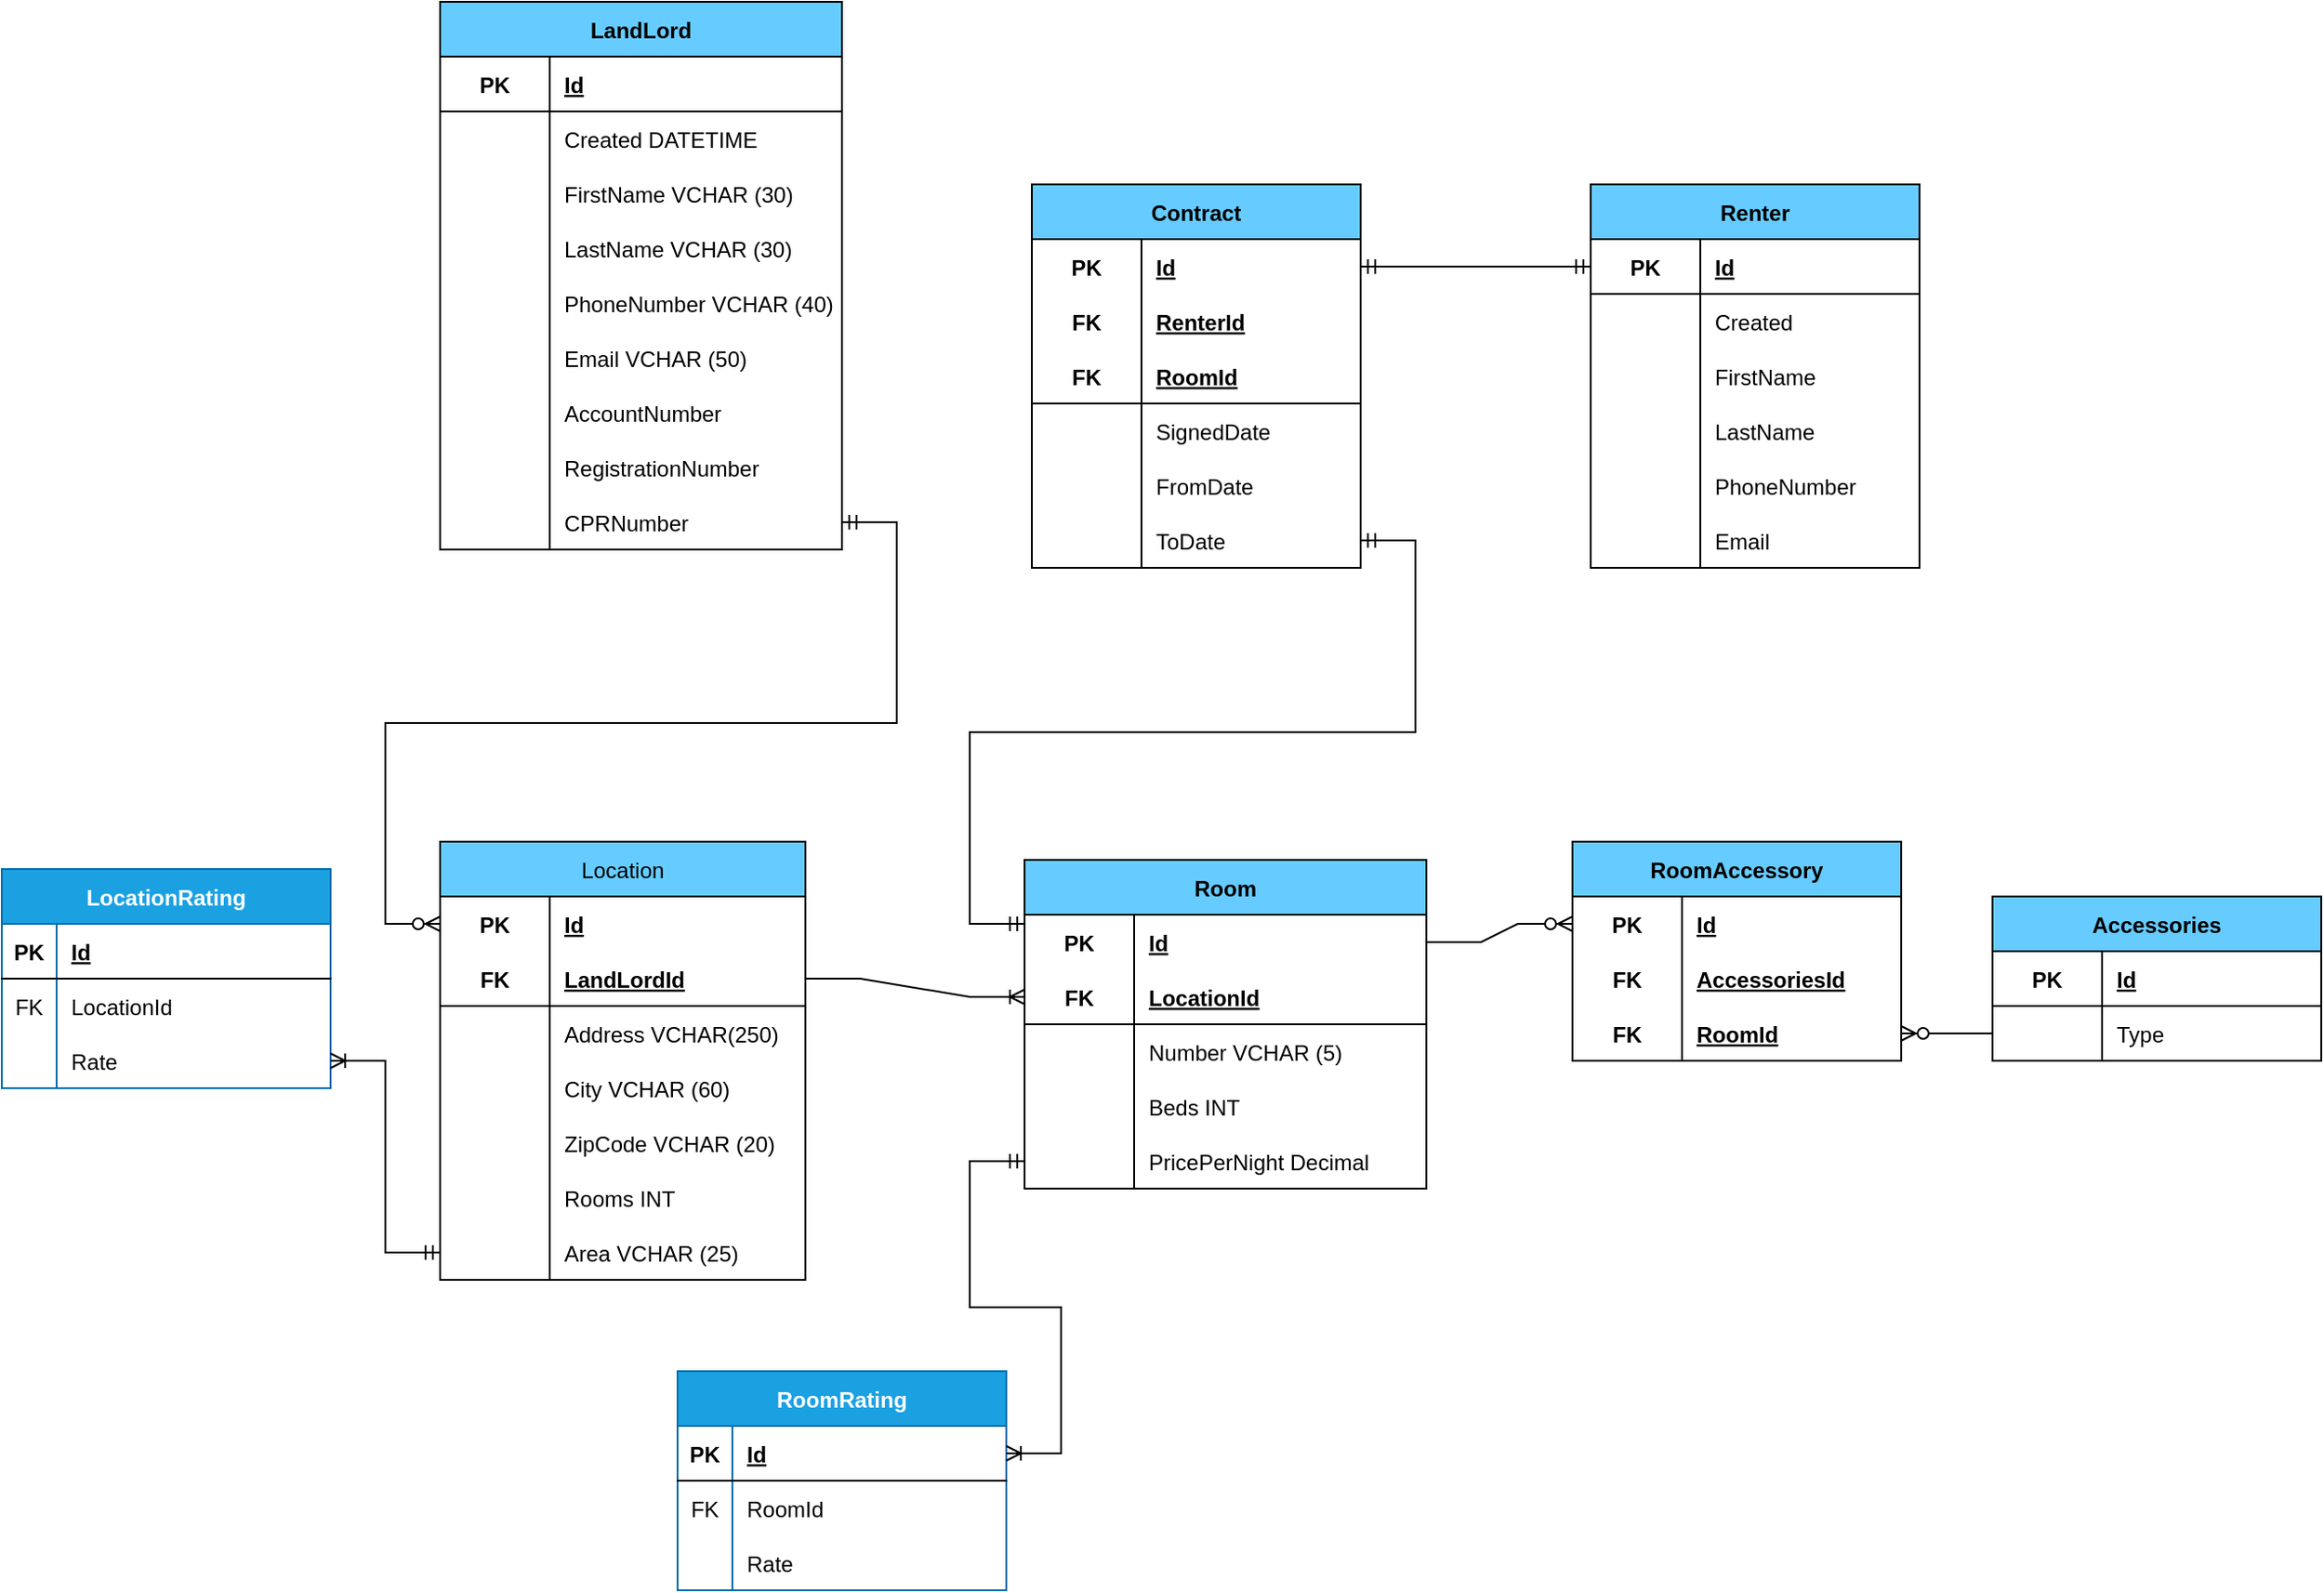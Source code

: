 <mxfile version="20.7.4" type="device"><diagram id="lBpYSMjjrXFkxM5vKhmf" name="Side-1"><mxGraphModel dx="2245" dy="1997" grid="1" gridSize="10" guides="1" tooltips="1" connect="1" arrows="1" fold="1" page="1" pageScale="1" pageWidth="827" pageHeight="1169" math="0" shadow="0"><root><mxCell id="0"/><mxCell id="1" parent="0"/><mxCell id="ksn-49GYLSyjWME_fPJd-8" value="Contract" style="shape=table;startSize=30;container=1;collapsible=1;childLayout=tableLayout;fixedRows=1;rowLines=0;fontStyle=1;align=center;resizeLast=1;fillStyle=auto;fillColor=#66CCFF;" parent="1" vertex="1"><mxGeometry x="324" y="-520" width="180" height="210" as="geometry"/></mxCell><mxCell id="ksn-49GYLSyjWME_fPJd-9" value="" style="shape=tableRow;horizontal=0;startSize=0;swimlaneHead=0;swimlaneBody=0;fillColor=none;collapsible=0;dropTarget=0;points=[[0,0.5],[1,0.5]];portConstraint=eastwest;top=0;left=0;right=0;bottom=0;fillStyle=auto;" parent="ksn-49GYLSyjWME_fPJd-8" vertex="1"><mxGeometry y="30" width="180" height="30" as="geometry"/></mxCell><mxCell id="ksn-49GYLSyjWME_fPJd-10" value="PK" style="shape=partialRectangle;connectable=0;fillColor=none;top=0;left=0;bottom=0;right=0;fontStyle=1;overflow=hidden;fillStyle=auto;" parent="ksn-49GYLSyjWME_fPJd-9" vertex="1"><mxGeometry width="60" height="30" as="geometry"><mxRectangle width="60" height="30" as="alternateBounds"/></mxGeometry></mxCell><mxCell id="ksn-49GYLSyjWME_fPJd-11" value="Id" style="shape=partialRectangle;connectable=0;fillColor=none;top=0;left=0;bottom=0;right=0;align=left;spacingLeft=6;fontStyle=5;overflow=hidden;fillStyle=auto;" parent="ksn-49GYLSyjWME_fPJd-9" vertex="1"><mxGeometry x="60" width="120" height="30" as="geometry"><mxRectangle width="120" height="30" as="alternateBounds"/></mxGeometry></mxCell><mxCell id="ksn-49GYLSyjWME_fPJd-34" style="shape=tableRow;horizontal=0;startSize=0;swimlaneHead=0;swimlaneBody=0;fillColor=none;collapsible=0;dropTarget=0;points=[[0,0.5],[1,0.5]];portConstraint=eastwest;top=0;left=0;right=0;bottom=0;fillStyle=auto;" parent="ksn-49GYLSyjWME_fPJd-8" vertex="1"><mxGeometry y="60" width="180" height="30" as="geometry"/></mxCell><mxCell id="ksn-49GYLSyjWME_fPJd-35" value="FK" style="shape=partialRectangle;connectable=0;fillColor=none;top=0;left=0;bottom=0;right=0;fontStyle=1;overflow=hidden;fillStyle=auto;" parent="ksn-49GYLSyjWME_fPJd-34" vertex="1"><mxGeometry width="60" height="30" as="geometry"><mxRectangle width="60" height="30" as="alternateBounds"/></mxGeometry></mxCell><mxCell id="ksn-49GYLSyjWME_fPJd-36" value="RenterId" style="shape=partialRectangle;connectable=0;fillColor=none;top=0;left=0;bottom=0;right=0;align=left;spacingLeft=6;fontStyle=5;overflow=hidden;fillStyle=auto;" parent="ksn-49GYLSyjWME_fPJd-34" vertex="1"><mxGeometry x="60" width="120" height="30" as="geometry"><mxRectangle width="120" height="30" as="alternateBounds"/></mxGeometry></mxCell><mxCell id="ksn-49GYLSyjWME_fPJd-108" style="shape=tableRow;horizontal=0;startSize=0;swimlaneHead=0;swimlaneBody=0;fillColor=none;collapsible=0;dropTarget=0;points=[[0,0.5],[1,0.5]];portConstraint=eastwest;top=0;left=0;right=0;bottom=0;fillStyle=auto;" parent="ksn-49GYLSyjWME_fPJd-8" vertex="1"><mxGeometry y="90" width="180" height="30" as="geometry"/></mxCell><mxCell id="ksn-49GYLSyjWME_fPJd-109" value="FK" style="shape=partialRectangle;connectable=0;fillColor=none;top=0;left=0;bottom=1;right=0;fontStyle=1;overflow=hidden;fillStyle=auto;" parent="ksn-49GYLSyjWME_fPJd-108" vertex="1"><mxGeometry width="60" height="30" as="geometry"><mxRectangle width="60" height="30" as="alternateBounds"/></mxGeometry></mxCell><mxCell id="ksn-49GYLSyjWME_fPJd-110" value="RoomId" style="shape=partialRectangle;connectable=0;fillColor=none;top=0;left=0;bottom=1;right=0;align=left;spacingLeft=6;fontStyle=5;overflow=hidden;fillStyle=auto;" parent="ksn-49GYLSyjWME_fPJd-108" vertex="1"><mxGeometry x="60" width="120" height="30" as="geometry"><mxRectangle width="120" height="30" as="alternateBounds"/></mxGeometry></mxCell><mxCell id="ksn-49GYLSyjWME_fPJd-15" value="" style="shape=tableRow;horizontal=0;startSize=0;swimlaneHead=0;swimlaneBody=0;fillColor=none;collapsible=0;dropTarget=0;points=[[0,0.5],[1,0.5]];portConstraint=eastwest;top=0;left=0;right=0;bottom=0;fillStyle=auto;" parent="ksn-49GYLSyjWME_fPJd-8" vertex="1"><mxGeometry y="120" width="180" height="30" as="geometry"/></mxCell><mxCell id="ksn-49GYLSyjWME_fPJd-16" value="" style="shape=partialRectangle;connectable=0;fillColor=none;top=0;left=0;bottom=0;right=0;editable=1;overflow=hidden;fillStyle=auto;" parent="ksn-49GYLSyjWME_fPJd-15" vertex="1"><mxGeometry width="60" height="30" as="geometry"><mxRectangle width="60" height="30" as="alternateBounds"/></mxGeometry></mxCell><mxCell id="ksn-49GYLSyjWME_fPJd-17" value="SignedDate" style="shape=partialRectangle;connectable=0;fillColor=none;top=0;left=0;bottom=0;right=0;align=left;spacingLeft=6;overflow=hidden;fillStyle=auto;" parent="ksn-49GYLSyjWME_fPJd-15" vertex="1"><mxGeometry x="60" width="120" height="30" as="geometry"><mxRectangle width="120" height="30" as="alternateBounds"/></mxGeometry></mxCell><mxCell id="ksn-49GYLSyjWME_fPJd-37" style="shape=tableRow;horizontal=0;startSize=0;swimlaneHead=0;swimlaneBody=0;fillColor=none;collapsible=0;dropTarget=0;points=[[0,0.5],[1,0.5]];portConstraint=eastwest;top=0;left=0;right=0;bottom=0;fillStyle=auto;" parent="ksn-49GYLSyjWME_fPJd-8" vertex="1"><mxGeometry y="150" width="180" height="30" as="geometry"/></mxCell><mxCell id="ksn-49GYLSyjWME_fPJd-38" style="shape=partialRectangle;connectable=0;fillColor=none;top=0;left=0;bottom=0;right=0;editable=1;overflow=hidden;fillStyle=auto;" parent="ksn-49GYLSyjWME_fPJd-37" vertex="1"><mxGeometry width="60" height="30" as="geometry"><mxRectangle width="60" height="30" as="alternateBounds"/></mxGeometry></mxCell><mxCell id="ksn-49GYLSyjWME_fPJd-39" value="FromDate" style="shape=partialRectangle;connectable=0;fillColor=none;top=0;left=0;bottom=0;right=0;align=left;spacingLeft=6;overflow=hidden;fillStyle=auto;" parent="ksn-49GYLSyjWME_fPJd-37" vertex="1"><mxGeometry x="60" width="120" height="30" as="geometry"><mxRectangle width="120" height="30" as="alternateBounds"/></mxGeometry></mxCell><mxCell id="ksn-49GYLSyjWME_fPJd-18" value="" style="shape=tableRow;horizontal=0;startSize=0;swimlaneHead=0;swimlaneBody=0;fillColor=none;collapsible=0;dropTarget=0;points=[[0,0.5],[1,0.5]];portConstraint=eastwest;top=0;left=0;right=0;bottom=0;fillStyle=auto;" parent="ksn-49GYLSyjWME_fPJd-8" vertex="1"><mxGeometry y="180" width="180" height="30" as="geometry"/></mxCell><mxCell id="ksn-49GYLSyjWME_fPJd-19" value="" style="shape=partialRectangle;connectable=0;fillColor=none;top=0;left=0;bottom=0;right=0;editable=1;overflow=hidden;fillStyle=auto;" parent="ksn-49GYLSyjWME_fPJd-18" vertex="1"><mxGeometry width="60" height="30" as="geometry"><mxRectangle width="60" height="30" as="alternateBounds"/></mxGeometry></mxCell><mxCell id="ksn-49GYLSyjWME_fPJd-20" value="ToDate" style="shape=partialRectangle;connectable=0;fillColor=none;top=0;left=0;bottom=0;right=0;align=left;spacingLeft=6;overflow=hidden;fillStyle=auto;" parent="ksn-49GYLSyjWME_fPJd-18" vertex="1"><mxGeometry x="60" width="120" height="30" as="geometry"><mxRectangle width="120" height="30" as="alternateBounds"/></mxGeometry></mxCell><mxCell id="ksn-49GYLSyjWME_fPJd-40" value="RoomAccessory" style="shape=table;startSize=30;container=1;collapsible=1;childLayout=tableLayout;fixedRows=1;rowLines=0;fontStyle=1;align=center;resizeLast=1;fillStyle=auto;fillColor=#66CCFF;" parent="1" vertex="1"><mxGeometry x="620" y="-160" width="180" height="120" as="geometry"/></mxCell><mxCell id="ksn-49GYLSyjWME_fPJd-41" value="" style="shape=tableRow;horizontal=0;startSize=0;swimlaneHead=0;swimlaneBody=0;fillColor=none;collapsible=0;dropTarget=0;points=[[0,0.5],[1,0.5]];portConstraint=eastwest;top=0;left=0;right=0;bottom=0;fillStyle=auto;" parent="ksn-49GYLSyjWME_fPJd-40" vertex="1"><mxGeometry y="30" width="180" height="30" as="geometry"/></mxCell><mxCell id="ksn-49GYLSyjWME_fPJd-42" value="PK" style="shape=partialRectangle;connectable=0;fillColor=none;top=0;left=0;bottom=0;right=0;fontStyle=1;overflow=hidden;fillStyle=auto;" parent="ksn-49GYLSyjWME_fPJd-41" vertex="1"><mxGeometry width="60" height="30" as="geometry"><mxRectangle width="60" height="30" as="alternateBounds"/></mxGeometry></mxCell><mxCell id="ksn-49GYLSyjWME_fPJd-43" value="Id" style="shape=partialRectangle;connectable=0;fillColor=none;top=0;left=0;bottom=0;right=0;align=left;spacingLeft=6;fontStyle=5;overflow=hidden;fillStyle=auto;" parent="ksn-49GYLSyjWME_fPJd-41" vertex="1"><mxGeometry x="60" width="120" height="30" as="geometry"><mxRectangle width="120" height="30" as="alternateBounds"/></mxGeometry></mxCell><mxCell id="ksn-49GYLSyjWME_fPJd-44" style="shape=tableRow;horizontal=0;startSize=0;swimlaneHead=0;swimlaneBody=0;fillColor=none;collapsible=0;dropTarget=0;points=[[0,0.5],[1,0.5]];portConstraint=eastwest;top=0;left=0;right=0;bottom=0;fillStyle=auto;" parent="ksn-49GYLSyjWME_fPJd-40" vertex="1"><mxGeometry y="60" width="180" height="30" as="geometry"/></mxCell><mxCell id="ksn-49GYLSyjWME_fPJd-45" value="FK" style="shape=partialRectangle;connectable=0;fillColor=none;top=0;left=0;bottom=0;right=0;fontStyle=1;overflow=hidden;fillStyle=auto;" parent="ksn-49GYLSyjWME_fPJd-44" vertex="1"><mxGeometry width="60" height="30" as="geometry"><mxRectangle width="60" height="30" as="alternateBounds"/></mxGeometry></mxCell><mxCell id="ksn-49GYLSyjWME_fPJd-46" value="AccessoriesId" style="shape=partialRectangle;connectable=0;fillColor=none;top=0;left=0;bottom=0;right=0;align=left;spacingLeft=6;fontStyle=5;overflow=hidden;fillStyle=auto;" parent="ksn-49GYLSyjWME_fPJd-44" vertex="1"><mxGeometry x="60" width="120" height="30" as="geometry"><mxRectangle width="120" height="30" as="alternateBounds"/></mxGeometry></mxCell><mxCell id="ksn-49GYLSyjWME_fPJd-47" value="" style="shape=tableRow;horizontal=0;startSize=0;swimlaneHead=0;swimlaneBody=0;fillColor=none;collapsible=0;dropTarget=0;points=[[0,0.5],[1,0.5]];portConstraint=eastwest;top=0;left=0;right=0;bottom=1;fillStyle=auto;" parent="ksn-49GYLSyjWME_fPJd-40" vertex="1"><mxGeometry y="90" width="180" height="30" as="geometry"/></mxCell><mxCell id="ksn-49GYLSyjWME_fPJd-48" value="FK" style="shape=partialRectangle;connectable=0;fillColor=none;top=0;left=0;bottom=0;right=0;fontStyle=1;overflow=hidden;fillStyle=auto;" parent="ksn-49GYLSyjWME_fPJd-47" vertex="1"><mxGeometry width="60" height="30" as="geometry"><mxRectangle width="60" height="30" as="alternateBounds"/></mxGeometry></mxCell><mxCell id="ksn-49GYLSyjWME_fPJd-49" value="RoomId" style="shape=partialRectangle;connectable=0;fillColor=none;top=0;left=0;bottom=0;right=0;align=left;spacingLeft=6;fontStyle=5;overflow=hidden;fillStyle=auto;" parent="ksn-49GYLSyjWME_fPJd-47" vertex="1"><mxGeometry x="60" width="120" height="30" as="geometry"><mxRectangle width="120" height="30" as="alternateBounds"/></mxGeometry></mxCell><mxCell id="ksn-49GYLSyjWME_fPJd-59" value="Accessories" style="shape=table;startSize=30;container=1;collapsible=1;childLayout=tableLayout;fixedRows=1;rowLines=0;fontStyle=1;align=center;resizeLast=1;fillStyle=auto;fillColor=#66CCFF;" parent="1" vertex="1"><mxGeometry x="850" y="-130" width="180" height="90" as="geometry"/></mxCell><mxCell id="ksn-49GYLSyjWME_fPJd-60" value="" style="shape=tableRow;horizontal=0;startSize=0;swimlaneHead=0;swimlaneBody=0;fillColor=none;collapsible=0;dropTarget=0;points=[[0,0.5],[1,0.5]];portConstraint=eastwest;top=0;left=0;right=0;bottom=0;fillStyle=auto;" parent="ksn-49GYLSyjWME_fPJd-59" vertex="1"><mxGeometry y="30" width="180" height="30" as="geometry"/></mxCell><mxCell id="ksn-49GYLSyjWME_fPJd-61" value="PK" style="shape=partialRectangle;connectable=0;fillColor=none;top=0;left=0;bottom=1;right=0;fontStyle=1;overflow=hidden;fillStyle=auto;" parent="ksn-49GYLSyjWME_fPJd-60" vertex="1"><mxGeometry width="60" height="30" as="geometry"><mxRectangle width="60" height="30" as="alternateBounds"/></mxGeometry></mxCell><mxCell id="ksn-49GYLSyjWME_fPJd-62" value="Id" style="shape=partialRectangle;connectable=0;fillColor=none;top=0;left=0;bottom=1;right=0;align=left;spacingLeft=6;fontStyle=5;overflow=hidden;fillStyle=auto;labelBorderColor=none;strokeColor=default;strokeWidth=1;" parent="ksn-49GYLSyjWME_fPJd-60" vertex="1"><mxGeometry x="60" width="120" height="30" as="geometry"><mxRectangle width="120" height="30" as="alternateBounds"/></mxGeometry></mxCell><mxCell id="ksn-49GYLSyjWME_fPJd-69" value="" style="shape=tableRow;horizontal=0;startSize=0;swimlaneHead=0;swimlaneBody=0;fillColor=none;collapsible=0;dropTarget=0;points=[[0,0.5],[1,0.5]];portConstraint=eastwest;top=0;left=0;right=0;bottom=0;fillStyle=auto;" parent="ksn-49GYLSyjWME_fPJd-59" vertex="1"><mxGeometry y="60" width="180" height="30" as="geometry"/></mxCell><mxCell id="ksn-49GYLSyjWME_fPJd-70" value="" style="shape=partialRectangle;connectable=0;fillColor=none;top=0;left=0;bottom=0;right=0;editable=1;overflow=hidden;fillStyle=auto;" parent="ksn-49GYLSyjWME_fPJd-69" vertex="1"><mxGeometry width="60" height="30" as="geometry"><mxRectangle width="60" height="30" as="alternateBounds"/></mxGeometry></mxCell><mxCell id="ksn-49GYLSyjWME_fPJd-71" value="Type" style="shape=partialRectangle;connectable=0;fillColor=none;top=0;left=0;bottom=0;right=0;align=left;spacingLeft=6;overflow=hidden;fillStyle=auto;" parent="ksn-49GYLSyjWME_fPJd-69" vertex="1"><mxGeometry x="60" width="120" height="30" as="geometry"><mxRectangle width="120" height="30" as="alternateBounds"/></mxGeometry></mxCell><mxCell id="ksn-49GYLSyjWME_fPJd-78" value="Room" style="shape=table;startSize=30;container=1;collapsible=1;childLayout=tableLayout;fixedRows=1;rowLines=0;fontStyle=1;align=center;resizeLast=1;fillStyle=auto;fillColor=#66CCFF;" parent="1" vertex="1"><mxGeometry x="320" y="-150" width="220" height="180" as="geometry"/></mxCell><mxCell id="ksn-49GYLSyjWME_fPJd-79" value="" style="shape=tableRow;horizontal=0;startSize=0;swimlaneHead=0;swimlaneBody=0;fillColor=none;collapsible=0;dropTarget=0;points=[[0,0.5],[1,0.5]];portConstraint=eastwest;top=0;left=0;right=0;bottom=0;fillStyle=auto;" parent="ksn-49GYLSyjWME_fPJd-78" vertex="1"><mxGeometry y="30" width="220" height="30" as="geometry"/></mxCell><mxCell id="ksn-49GYLSyjWME_fPJd-80" value="PK" style="shape=partialRectangle;connectable=0;fillColor=none;top=0;left=0;bottom=0;right=0;fontStyle=1;overflow=hidden;fillStyle=auto;" parent="ksn-49GYLSyjWME_fPJd-79" vertex="1"><mxGeometry width="60" height="30" as="geometry"><mxRectangle width="60" height="30" as="alternateBounds"/></mxGeometry></mxCell><mxCell id="ksn-49GYLSyjWME_fPJd-81" value="Id" style="shape=partialRectangle;connectable=0;fillColor=none;top=0;left=0;bottom=0;right=0;align=left;spacingLeft=6;fontStyle=5;overflow=hidden;fillStyle=auto;" parent="ksn-49GYLSyjWME_fPJd-79" vertex="1"><mxGeometry x="60" width="160" height="30" as="geometry"><mxRectangle width="160" height="30" as="alternateBounds"/></mxGeometry></mxCell><mxCell id="ksn-49GYLSyjWME_fPJd-82" style="shape=tableRow;horizontal=0;startSize=0;swimlaneHead=0;swimlaneBody=0;fillColor=none;collapsible=0;dropTarget=0;points=[[0,0.5],[1,0.5]];portConstraint=eastwest;top=0;left=0;right=0;bottom=0;fillStyle=auto;" parent="ksn-49GYLSyjWME_fPJd-78" vertex="1"><mxGeometry y="60" width="220" height="30" as="geometry"/></mxCell><mxCell id="ksn-49GYLSyjWME_fPJd-83" value="FK" style="shape=partialRectangle;connectable=0;fillColor=none;top=0;left=0;bottom=1;right=0;fontStyle=1;overflow=hidden;fillStyle=auto;" parent="ksn-49GYLSyjWME_fPJd-82" vertex="1"><mxGeometry width="60" height="30" as="geometry"><mxRectangle width="60" height="30" as="alternateBounds"/></mxGeometry></mxCell><mxCell id="ksn-49GYLSyjWME_fPJd-84" value="LocationId" style="shape=partialRectangle;connectable=0;fillColor=none;top=0;left=0;bottom=1;right=0;align=left;spacingLeft=6;fontStyle=5;overflow=hidden;fillStyle=auto;" parent="ksn-49GYLSyjWME_fPJd-82" vertex="1"><mxGeometry x="60" width="160" height="30" as="geometry"><mxRectangle width="160" height="30" as="alternateBounds"/></mxGeometry></mxCell><mxCell id="ksn-49GYLSyjWME_fPJd-88" value="" style="shape=tableRow;horizontal=0;startSize=0;swimlaneHead=0;swimlaneBody=0;fillColor=none;collapsible=0;dropTarget=0;points=[[0,0.5],[1,0.5]];portConstraint=eastwest;top=0;left=0;right=0;bottom=0;fillStyle=auto;" parent="ksn-49GYLSyjWME_fPJd-78" vertex="1"><mxGeometry y="90" width="220" height="30" as="geometry"/></mxCell><mxCell id="ksn-49GYLSyjWME_fPJd-89" value="" style="shape=partialRectangle;connectable=0;fillColor=none;top=0;left=0;bottom=0;right=0;editable=1;overflow=hidden;fillStyle=auto;" parent="ksn-49GYLSyjWME_fPJd-88" vertex="1"><mxGeometry width="60" height="30" as="geometry"><mxRectangle width="60" height="30" as="alternateBounds"/></mxGeometry></mxCell><mxCell id="ksn-49GYLSyjWME_fPJd-90" value="Number VCHAR (5)" style="shape=partialRectangle;connectable=0;fillColor=none;top=0;left=0;bottom=0;right=0;align=left;spacingLeft=6;overflow=hidden;fillStyle=auto;" parent="ksn-49GYLSyjWME_fPJd-88" vertex="1"><mxGeometry x="60" width="160" height="30" as="geometry"><mxRectangle width="160" height="30" as="alternateBounds"/></mxGeometry></mxCell><mxCell id="ksn-49GYLSyjWME_fPJd-91" style="shape=tableRow;horizontal=0;startSize=0;swimlaneHead=0;swimlaneBody=0;fillColor=none;collapsible=0;dropTarget=0;points=[[0,0.5],[1,0.5]];portConstraint=eastwest;top=0;left=0;right=0;bottom=0;fillStyle=auto;" parent="ksn-49GYLSyjWME_fPJd-78" vertex="1"><mxGeometry y="120" width="220" height="30" as="geometry"/></mxCell><mxCell id="ksn-49GYLSyjWME_fPJd-92" style="shape=partialRectangle;connectable=0;fillColor=none;top=0;left=0;bottom=0;right=0;editable=1;overflow=hidden;fillStyle=auto;" parent="ksn-49GYLSyjWME_fPJd-91" vertex="1"><mxGeometry width="60" height="30" as="geometry"><mxRectangle width="60" height="30" as="alternateBounds"/></mxGeometry></mxCell><mxCell id="ksn-49GYLSyjWME_fPJd-93" value="Beds INT" style="shape=partialRectangle;connectable=0;fillColor=none;top=0;left=0;bottom=0;right=0;align=left;spacingLeft=6;overflow=hidden;fillStyle=auto;" parent="ksn-49GYLSyjWME_fPJd-91" vertex="1"><mxGeometry x="60" width="160" height="30" as="geometry"><mxRectangle width="160" height="30" as="alternateBounds"/></mxGeometry></mxCell><mxCell id="Yr30CFS9ndC1MS3JMLFp-2" style="shape=tableRow;horizontal=0;startSize=0;swimlaneHead=0;swimlaneBody=0;fillColor=none;collapsible=0;dropTarget=0;points=[[0,0.5],[1,0.5]];portConstraint=eastwest;top=0;left=0;right=0;bottom=0;fillStyle=auto;" parent="ksn-49GYLSyjWME_fPJd-78" vertex="1"><mxGeometry y="150" width="220" height="30" as="geometry"/></mxCell><mxCell id="Yr30CFS9ndC1MS3JMLFp-3" style="shape=partialRectangle;connectable=0;fillColor=none;top=0;left=0;bottom=0;right=0;editable=1;overflow=hidden;fillStyle=auto;" parent="Yr30CFS9ndC1MS3JMLFp-2" vertex="1"><mxGeometry width="60" height="30" as="geometry"><mxRectangle width="60" height="30" as="alternateBounds"/></mxGeometry></mxCell><mxCell id="Yr30CFS9ndC1MS3JMLFp-4" value="PricePerNight Decimal" style="shape=partialRectangle;connectable=0;fillColor=none;top=0;left=0;bottom=0;right=0;align=left;spacingLeft=6;overflow=hidden;fillStyle=auto;" parent="Yr30CFS9ndC1MS3JMLFp-2" vertex="1"><mxGeometry x="60" width="160" height="30" as="geometry"><mxRectangle width="160" height="30" as="alternateBounds"/></mxGeometry></mxCell><mxCell id="ksn-49GYLSyjWME_fPJd-103" value="" style="edgeStyle=entityRelationEdgeStyle;fontSize=12;html=1;endArrow=ERzeroToMany;endFill=1;rounded=0;exitX=1;exitY=0.5;exitDx=0;exitDy=0;entryX=0;entryY=0.5;entryDx=0;entryDy=0;" parent="1" source="ksn-49GYLSyjWME_fPJd-79" target="ksn-49GYLSyjWME_fPJd-41" edge="1"><mxGeometry width="100" height="100" relative="1" as="geometry"><mxPoint x="410" y="120" as="sourcePoint"/><mxPoint x="510" y="20" as="targetPoint"/></mxGeometry></mxCell><mxCell id="ksn-49GYLSyjWME_fPJd-104" value="" style="edgeStyle=entityRelationEdgeStyle;fontSize=12;html=1;endArrow=ERzeroToMany;endFill=1;rounded=0;exitX=0;exitY=0.5;exitDx=0;exitDy=0;entryX=1;entryY=0.5;entryDx=0;entryDy=0;" parent="1" source="ksn-49GYLSyjWME_fPJd-69" target="ksn-49GYLSyjWME_fPJd-47" edge="1"><mxGeometry width="100" height="100" relative="1" as="geometry"><mxPoint x="410" y="120" as="sourcePoint"/><mxPoint x="510" y="20" as="targetPoint"/></mxGeometry></mxCell><mxCell id="ksn-49GYLSyjWME_fPJd-111" value="Renter" style="shape=table;startSize=30;container=1;collapsible=1;childLayout=tableLayout;fixedRows=1;rowLines=0;fontStyle=1;align=center;resizeLast=1;fillStyle=auto;fillColor=#66CCFF;" parent="1" vertex="1"><mxGeometry x="630" y="-520" width="180" height="210" as="geometry"/></mxCell><mxCell id="ksn-49GYLSyjWME_fPJd-112" value="" style="shape=tableRow;horizontal=0;startSize=0;swimlaneHead=0;swimlaneBody=0;fillColor=none;collapsible=0;dropTarget=0;points=[[0,0.5],[1,0.5]];portConstraint=eastwest;top=0;left=0;right=0;bottom=0;fillStyle=auto;" parent="ksn-49GYLSyjWME_fPJd-111" vertex="1"><mxGeometry y="30" width="180" height="30" as="geometry"/></mxCell><mxCell id="ksn-49GYLSyjWME_fPJd-113" value="PK" style="shape=partialRectangle;connectable=0;fillColor=none;top=0;left=0;bottom=1;right=0;fontStyle=1;overflow=hidden;fillStyle=auto;" parent="ksn-49GYLSyjWME_fPJd-112" vertex="1"><mxGeometry width="60" height="30" as="geometry"><mxRectangle width="60" height="30" as="alternateBounds"/></mxGeometry></mxCell><mxCell id="ksn-49GYLSyjWME_fPJd-114" value="Id" style="shape=partialRectangle;connectable=0;fillColor=none;top=0;left=0;bottom=1;right=0;align=left;spacingLeft=6;fontStyle=5;overflow=hidden;fillStyle=auto;" parent="ksn-49GYLSyjWME_fPJd-112" vertex="1"><mxGeometry x="60" width="120" height="30" as="geometry"><mxRectangle width="120" height="30" as="alternateBounds"/></mxGeometry></mxCell><mxCell id="ksn-49GYLSyjWME_fPJd-121" value="" style="shape=tableRow;horizontal=0;startSize=0;swimlaneHead=0;swimlaneBody=0;fillColor=none;collapsible=0;dropTarget=0;points=[[0,0.5],[1,0.5]];portConstraint=eastwest;top=0;left=0;right=0;bottom=0;fillStyle=auto;" parent="ksn-49GYLSyjWME_fPJd-111" vertex="1"><mxGeometry y="60" width="180" height="30" as="geometry"/></mxCell><mxCell id="ksn-49GYLSyjWME_fPJd-122" value="" style="shape=partialRectangle;connectable=0;fillColor=none;top=0;left=0;bottom=0;right=0;editable=1;overflow=hidden;fillStyle=auto;" parent="ksn-49GYLSyjWME_fPJd-121" vertex="1"><mxGeometry width="60" height="30" as="geometry"><mxRectangle width="60" height="30" as="alternateBounds"/></mxGeometry></mxCell><mxCell id="ksn-49GYLSyjWME_fPJd-123" value="Created" style="shape=partialRectangle;connectable=0;fillColor=none;top=0;left=0;bottom=0;right=0;align=left;spacingLeft=6;overflow=hidden;fillStyle=auto;" parent="ksn-49GYLSyjWME_fPJd-121" vertex="1"><mxGeometry x="60" width="120" height="30" as="geometry"><mxRectangle width="120" height="30" as="alternateBounds"/></mxGeometry></mxCell><mxCell id="ksn-49GYLSyjWME_fPJd-124" style="shape=tableRow;horizontal=0;startSize=0;swimlaneHead=0;swimlaneBody=0;fillColor=none;collapsible=0;dropTarget=0;points=[[0,0.5],[1,0.5]];portConstraint=eastwest;top=0;left=0;right=0;bottom=0;fillStyle=auto;" parent="ksn-49GYLSyjWME_fPJd-111" vertex="1"><mxGeometry y="90" width="180" height="30" as="geometry"/></mxCell><mxCell id="ksn-49GYLSyjWME_fPJd-125" style="shape=partialRectangle;connectable=0;fillColor=none;top=0;left=0;bottom=0;right=0;editable=1;overflow=hidden;fillStyle=auto;" parent="ksn-49GYLSyjWME_fPJd-124" vertex="1"><mxGeometry width="60" height="30" as="geometry"><mxRectangle width="60" height="30" as="alternateBounds"/></mxGeometry></mxCell><mxCell id="ksn-49GYLSyjWME_fPJd-126" value="FirstName" style="shape=partialRectangle;connectable=0;fillColor=none;top=0;left=0;bottom=0;right=0;align=left;spacingLeft=6;overflow=hidden;fillStyle=auto;" parent="ksn-49GYLSyjWME_fPJd-124" vertex="1"><mxGeometry x="60" width="120" height="30" as="geometry"><mxRectangle width="120" height="30" as="alternateBounds"/></mxGeometry></mxCell><mxCell id="ksn-49GYLSyjWME_fPJd-127" value="" style="shape=tableRow;horizontal=0;startSize=0;swimlaneHead=0;swimlaneBody=0;fillColor=none;collapsible=0;dropTarget=0;points=[[0,0.5],[1,0.5]];portConstraint=eastwest;top=0;left=0;right=0;bottom=0;fillStyle=auto;" parent="ksn-49GYLSyjWME_fPJd-111" vertex="1"><mxGeometry y="120" width="180" height="30" as="geometry"/></mxCell><mxCell id="ksn-49GYLSyjWME_fPJd-128" value="" style="shape=partialRectangle;connectable=0;fillColor=none;top=0;left=0;bottom=0;right=0;editable=1;overflow=hidden;fillStyle=auto;" parent="ksn-49GYLSyjWME_fPJd-127" vertex="1"><mxGeometry width="60" height="30" as="geometry"><mxRectangle width="60" height="30" as="alternateBounds"/></mxGeometry></mxCell><mxCell id="ksn-49GYLSyjWME_fPJd-129" value="LastName" style="shape=partialRectangle;connectable=0;fillColor=none;top=0;left=0;bottom=0;right=0;align=left;spacingLeft=6;overflow=hidden;fillStyle=auto;" parent="ksn-49GYLSyjWME_fPJd-127" vertex="1"><mxGeometry x="60" width="120" height="30" as="geometry"><mxRectangle width="120" height="30" as="alternateBounds"/></mxGeometry></mxCell><mxCell id="ksn-49GYLSyjWME_fPJd-130" style="shape=tableRow;horizontal=0;startSize=0;swimlaneHead=0;swimlaneBody=0;fillColor=none;collapsible=0;dropTarget=0;points=[[0,0.5],[1,0.5]];portConstraint=eastwest;top=0;left=0;right=0;bottom=0;fillStyle=auto;" parent="ksn-49GYLSyjWME_fPJd-111" vertex="1"><mxGeometry y="150" width="180" height="30" as="geometry"/></mxCell><mxCell id="ksn-49GYLSyjWME_fPJd-131" style="shape=partialRectangle;connectable=0;fillColor=none;top=0;left=0;bottom=0;right=0;editable=1;overflow=hidden;fillStyle=auto;" parent="ksn-49GYLSyjWME_fPJd-130" vertex="1"><mxGeometry width="60" height="30" as="geometry"><mxRectangle width="60" height="30" as="alternateBounds"/></mxGeometry></mxCell><mxCell id="ksn-49GYLSyjWME_fPJd-132" value="PhoneNumber" style="shape=partialRectangle;connectable=0;fillColor=none;top=0;left=0;bottom=0;right=0;align=left;spacingLeft=6;overflow=hidden;fillStyle=auto;" parent="ksn-49GYLSyjWME_fPJd-130" vertex="1"><mxGeometry x="60" width="120" height="30" as="geometry"><mxRectangle width="120" height="30" as="alternateBounds"/></mxGeometry></mxCell><mxCell id="ksn-49GYLSyjWME_fPJd-133" style="shape=tableRow;horizontal=0;startSize=0;swimlaneHead=0;swimlaneBody=0;fillColor=none;collapsible=0;dropTarget=0;points=[[0,0.5],[1,0.5]];portConstraint=eastwest;top=0;left=0;right=0;bottom=0;fillStyle=auto;" parent="ksn-49GYLSyjWME_fPJd-111" vertex="1"><mxGeometry y="180" width="180" height="30" as="geometry"/></mxCell><mxCell id="ksn-49GYLSyjWME_fPJd-134" style="shape=partialRectangle;connectable=0;fillColor=none;top=0;left=0;bottom=0;right=0;editable=1;overflow=hidden;fillStyle=auto;" parent="ksn-49GYLSyjWME_fPJd-133" vertex="1"><mxGeometry width="60" height="30" as="geometry"><mxRectangle width="60" height="30" as="alternateBounds"/></mxGeometry></mxCell><mxCell id="ksn-49GYLSyjWME_fPJd-135" value="Email" style="shape=partialRectangle;connectable=0;fillColor=none;top=0;left=0;bottom=0;right=0;align=left;spacingLeft=6;overflow=hidden;fillStyle=auto;" parent="ksn-49GYLSyjWME_fPJd-133" vertex="1"><mxGeometry x="60" width="120" height="30" as="geometry"><mxRectangle width="120" height="30" as="alternateBounds"/></mxGeometry></mxCell><mxCell id="ksn-49GYLSyjWME_fPJd-139" value="LandLord" style="shape=table;startSize=30;container=1;collapsible=1;childLayout=tableLayout;fixedRows=1;rowLines=0;fontStyle=1;align=center;resizeLast=1;fillStyle=auto;fillColor=#66CCFF;" parent="1" vertex="1"><mxGeometry y="-620" width="220" height="300" as="geometry"/></mxCell><mxCell id="ksn-49GYLSyjWME_fPJd-140" value="" style="shape=tableRow;horizontal=0;startSize=0;swimlaneHead=0;swimlaneBody=0;fillColor=none;collapsible=0;dropTarget=0;points=[[0,0.5],[1,0.5]];portConstraint=eastwest;top=0;left=0;right=0;bottom=0;fillStyle=auto;" parent="ksn-49GYLSyjWME_fPJd-139" vertex="1"><mxGeometry y="30" width="220" height="30" as="geometry"/></mxCell><mxCell id="ksn-49GYLSyjWME_fPJd-141" value="PK" style="shape=partialRectangle;connectable=0;fillColor=none;top=0;left=0;bottom=1;right=0;fontStyle=1;overflow=hidden;fillStyle=auto;" parent="ksn-49GYLSyjWME_fPJd-140" vertex="1"><mxGeometry width="60" height="30" as="geometry"><mxRectangle width="60" height="30" as="alternateBounds"/></mxGeometry></mxCell><mxCell id="ksn-49GYLSyjWME_fPJd-142" value="Id" style="shape=partialRectangle;connectable=0;fillColor=none;top=0;left=0;bottom=1;right=0;align=left;spacingLeft=6;fontStyle=5;overflow=hidden;fillStyle=auto;" parent="ksn-49GYLSyjWME_fPJd-140" vertex="1"><mxGeometry x="60" width="160" height="30" as="geometry"><mxRectangle width="160" height="30" as="alternateBounds"/></mxGeometry></mxCell><mxCell id="ksn-49GYLSyjWME_fPJd-146" value="" style="shape=tableRow;horizontal=0;startSize=0;swimlaneHead=0;swimlaneBody=0;fillColor=none;collapsible=0;dropTarget=0;points=[[0,0.5],[1,0.5]];portConstraint=eastwest;top=0;left=0;right=0;bottom=0;fillStyle=auto;" parent="ksn-49GYLSyjWME_fPJd-139" vertex="1"><mxGeometry y="60" width="220" height="30" as="geometry"/></mxCell><mxCell id="ksn-49GYLSyjWME_fPJd-147" value="" style="shape=partialRectangle;connectable=0;fillColor=none;top=0;left=0;bottom=0;right=0;editable=1;overflow=hidden;fillStyle=auto;" parent="ksn-49GYLSyjWME_fPJd-146" vertex="1"><mxGeometry width="60" height="30" as="geometry"><mxRectangle width="60" height="30" as="alternateBounds"/></mxGeometry></mxCell><mxCell id="ksn-49GYLSyjWME_fPJd-148" value="Created DATETIME" style="shape=partialRectangle;connectable=0;fillColor=none;top=0;left=0;bottom=0;right=0;align=left;spacingLeft=6;overflow=hidden;fillStyle=auto;" parent="ksn-49GYLSyjWME_fPJd-146" vertex="1"><mxGeometry x="60" width="160" height="30" as="geometry"><mxRectangle width="160" height="30" as="alternateBounds"/></mxGeometry></mxCell><mxCell id="ksn-49GYLSyjWME_fPJd-149" style="shape=tableRow;horizontal=0;startSize=0;swimlaneHead=0;swimlaneBody=0;fillColor=none;collapsible=0;dropTarget=0;points=[[0,0.5],[1,0.5]];portConstraint=eastwest;top=0;left=0;right=0;bottom=0;fillStyle=auto;" parent="ksn-49GYLSyjWME_fPJd-139" vertex="1"><mxGeometry y="90" width="220" height="30" as="geometry"/></mxCell><mxCell id="ksn-49GYLSyjWME_fPJd-150" style="shape=partialRectangle;connectable=0;fillColor=none;top=0;left=0;bottom=0;right=0;editable=1;overflow=hidden;fillStyle=auto;" parent="ksn-49GYLSyjWME_fPJd-149" vertex="1"><mxGeometry width="60" height="30" as="geometry"><mxRectangle width="60" height="30" as="alternateBounds"/></mxGeometry></mxCell><mxCell id="ksn-49GYLSyjWME_fPJd-151" value="FirstName VCHAR (30)" style="shape=partialRectangle;connectable=0;fillColor=none;top=0;left=0;bottom=0;right=0;align=left;spacingLeft=6;overflow=hidden;fillStyle=auto;" parent="ksn-49GYLSyjWME_fPJd-149" vertex="1"><mxGeometry x="60" width="160" height="30" as="geometry"><mxRectangle width="160" height="30" as="alternateBounds"/></mxGeometry></mxCell><mxCell id="ksn-49GYLSyjWME_fPJd-152" value="" style="shape=tableRow;horizontal=0;startSize=0;swimlaneHead=0;swimlaneBody=0;fillColor=none;collapsible=0;dropTarget=0;points=[[0,0.5],[1,0.5]];portConstraint=eastwest;top=0;left=0;right=0;bottom=0;fillStyle=auto;" parent="ksn-49GYLSyjWME_fPJd-139" vertex="1"><mxGeometry y="120" width="220" height="30" as="geometry"/></mxCell><mxCell id="ksn-49GYLSyjWME_fPJd-153" value="" style="shape=partialRectangle;connectable=0;fillColor=none;top=0;left=0;bottom=0;right=0;editable=1;overflow=hidden;fillStyle=auto;" parent="ksn-49GYLSyjWME_fPJd-152" vertex="1"><mxGeometry width="60" height="30" as="geometry"><mxRectangle width="60" height="30" as="alternateBounds"/></mxGeometry></mxCell><mxCell id="ksn-49GYLSyjWME_fPJd-154" value="LastName VCHAR (30)" style="shape=partialRectangle;connectable=0;fillColor=none;top=0;left=0;bottom=0;right=0;align=left;spacingLeft=6;overflow=hidden;fillStyle=auto;" parent="ksn-49GYLSyjWME_fPJd-152" vertex="1"><mxGeometry x="60" width="160" height="30" as="geometry"><mxRectangle width="160" height="30" as="alternateBounds"/></mxGeometry></mxCell><mxCell id="ksn-49GYLSyjWME_fPJd-155" style="shape=tableRow;horizontal=0;startSize=0;swimlaneHead=0;swimlaneBody=0;fillColor=none;collapsible=0;dropTarget=0;points=[[0,0.5],[1,0.5]];portConstraint=eastwest;top=0;left=0;right=0;bottom=0;fillStyle=auto;" parent="ksn-49GYLSyjWME_fPJd-139" vertex="1"><mxGeometry y="150" width="220" height="30" as="geometry"/></mxCell><mxCell id="ksn-49GYLSyjWME_fPJd-156" style="shape=partialRectangle;connectable=0;fillColor=none;top=0;left=0;bottom=0;right=0;editable=1;overflow=hidden;fillStyle=auto;" parent="ksn-49GYLSyjWME_fPJd-155" vertex="1"><mxGeometry width="60" height="30" as="geometry"><mxRectangle width="60" height="30" as="alternateBounds"/></mxGeometry></mxCell><mxCell id="ksn-49GYLSyjWME_fPJd-157" value="PhoneNumber VCHAR (40) " style="shape=partialRectangle;connectable=0;fillColor=none;top=0;left=0;bottom=0;right=0;align=left;spacingLeft=6;overflow=hidden;fillStyle=auto;" parent="ksn-49GYLSyjWME_fPJd-155" vertex="1"><mxGeometry x="60" width="160" height="30" as="geometry"><mxRectangle width="160" height="30" as="alternateBounds"/></mxGeometry></mxCell><mxCell id="ksn-49GYLSyjWME_fPJd-158" style="shape=tableRow;horizontal=0;startSize=0;swimlaneHead=0;swimlaneBody=0;fillColor=none;collapsible=0;dropTarget=0;points=[[0,0.5],[1,0.5]];portConstraint=eastwest;top=0;left=0;right=0;bottom=0;fillStyle=auto;" parent="ksn-49GYLSyjWME_fPJd-139" vertex="1"><mxGeometry y="180" width="220" height="30" as="geometry"/></mxCell><mxCell id="ksn-49GYLSyjWME_fPJd-159" style="shape=partialRectangle;connectable=0;fillColor=none;top=0;left=0;bottom=0;right=0;editable=1;overflow=hidden;fillStyle=auto;" parent="ksn-49GYLSyjWME_fPJd-158" vertex="1"><mxGeometry width="60" height="30" as="geometry"><mxRectangle width="60" height="30" as="alternateBounds"/></mxGeometry></mxCell><mxCell id="ksn-49GYLSyjWME_fPJd-160" value="Email VCHAR (50)" style="shape=partialRectangle;connectable=0;fillColor=none;top=0;left=0;bottom=0;right=0;align=left;spacingLeft=6;overflow=hidden;fillStyle=auto;" parent="ksn-49GYLSyjWME_fPJd-158" vertex="1"><mxGeometry x="60" width="160" height="30" as="geometry"><mxRectangle width="160" height="30" as="alternateBounds"/></mxGeometry></mxCell><mxCell id="ksn-49GYLSyjWME_fPJd-164" style="shape=tableRow;horizontal=0;startSize=0;swimlaneHead=0;swimlaneBody=0;fillColor=none;collapsible=0;dropTarget=0;points=[[0,0.5],[1,0.5]];portConstraint=eastwest;top=0;left=0;right=0;bottom=0;fillStyle=auto;" parent="ksn-49GYLSyjWME_fPJd-139" vertex="1"><mxGeometry y="210" width="220" height="30" as="geometry"/></mxCell><mxCell id="ksn-49GYLSyjWME_fPJd-165" style="shape=partialRectangle;connectable=0;fillColor=none;top=0;left=0;bottom=0;right=0;editable=1;overflow=hidden;fillStyle=auto;" parent="ksn-49GYLSyjWME_fPJd-164" vertex="1"><mxGeometry width="60" height="30" as="geometry"><mxRectangle width="60" height="30" as="alternateBounds"/></mxGeometry></mxCell><mxCell id="ksn-49GYLSyjWME_fPJd-166" value="AccountNumber" style="shape=partialRectangle;connectable=0;fillColor=none;top=0;left=0;bottom=0;right=0;align=left;spacingLeft=6;overflow=hidden;fillStyle=auto;" parent="ksn-49GYLSyjWME_fPJd-164" vertex="1"><mxGeometry x="60" width="160" height="30" as="geometry"><mxRectangle width="160" height="30" as="alternateBounds"/></mxGeometry></mxCell><mxCell id="thsCaexZGlTijJvZkocC-3" style="shape=tableRow;horizontal=0;startSize=0;swimlaneHead=0;swimlaneBody=0;fillColor=none;collapsible=0;dropTarget=0;points=[[0,0.5],[1,0.5]];portConstraint=eastwest;top=0;left=0;right=0;bottom=0;fillStyle=auto;" parent="ksn-49GYLSyjWME_fPJd-139" vertex="1"><mxGeometry y="240" width="220" height="30" as="geometry"/></mxCell><mxCell id="thsCaexZGlTijJvZkocC-4" style="shape=partialRectangle;connectable=0;fillColor=none;top=0;left=0;bottom=0;right=0;editable=1;overflow=hidden;fillStyle=auto;" parent="thsCaexZGlTijJvZkocC-3" vertex="1"><mxGeometry width="60" height="30" as="geometry"><mxRectangle width="60" height="30" as="alternateBounds"/></mxGeometry></mxCell><mxCell id="thsCaexZGlTijJvZkocC-5" value="RegistrationNumber" style="shape=partialRectangle;connectable=0;fillColor=none;top=0;left=0;bottom=0;right=0;align=left;spacingLeft=6;overflow=hidden;fillStyle=auto;" parent="thsCaexZGlTijJvZkocC-3" vertex="1"><mxGeometry x="60" width="160" height="30" as="geometry"><mxRectangle width="160" height="30" as="alternateBounds"/></mxGeometry></mxCell><mxCell id="ksn-49GYLSyjWME_fPJd-170" style="shape=tableRow;horizontal=0;startSize=0;swimlaneHead=0;swimlaneBody=0;fillColor=none;collapsible=0;dropTarget=0;points=[[0,0.5],[1,0.5]];portConstraint=eastwest;top=0;left=0;right=0;bottom=0;fillStyle=auto;" parent="ksn-49GYLSyjWME_fPJd-139" vertex="1"><mxGeometry y="270" width="220" height="30" as="geometry"/></mxCell><mxCell id="ksn-49GYLSyjWME_fPJd-171" style="shape=partialRectangle;connectable=0;fillColor=none;top=0;left=0;bottom=0;right=0;editable=1;overflow=hidden;fillStyle=auto;" parent="ksn-49GYLSyjWME_fPJd-170" vertex="1"><mxGeometry width="60" height="30" as="geometry"><mxRectangle width="60" height="30" as="alternateBounds"/></mxGeometry></mxCell><mxCell id="ksn-49GYLSyjWME_fPJd-172" value="CPRNumber" style="shape=partialRectangle;connectable=0;fillColor=none;top=0;left=0;bottom=0;right=0;align=left;spacingLeft=6;overflow=hidden;fillStyle=auto;" parent="ksn-49GYLSyjWME_fPJd-170" vertex="1"><mxGeometry x="60" width="160" height="30" as="geometry"><mxRectangle width="160" height="30" as="alternateBounds"/></mxGeometry></mxCell><mxCell id="ksn-49GYLSyjWME_fPJd-173" value="Location" style="shape=table;startSize=30;container=1;collapsible=1;childLayout=tableLayout;fixedRows=1;rowLines=0;fontStyle=0;align=center;resizeLast=1;fillStyle=auto;fillColor=#66CCFF;" parent="1" vertex="1"><mxGeometry y="-160" width="200" height="240" as="geometry"/></mxCell><mxCell id="ksn-49GYLSyjWME_fPJd-174" value="" style="shape=tableRow;horizontal=0;startSize=0;swimlaneHead=0;swimlaneBody=0;fillColor=none;collapsible=0;dropTarget=0;points=[[0,0.5],[1,0.5]];portConstraint=eastwest;top=0;left=0;right=0;bottom=0;fillStyle=auto;" parent="ksn-49GYLSyjWME_fPJd-173" vertex="1"><mxGeometry y="30" width="200" height="30" as="geometry"/></mxCell><mxCell id="ksn-49GYLSyjWME_fPJd-175" value="PK" style="shape=partialRectangle;connectable=0;fillColor=none;top=0;left=0;bottom=0;right=0;fontStyle=1;overflow=hidden;fillStyle=auto;" parent="ksn-49GYLSyjWME_fPJd-174" vertex="1"><mxGeometry width="60" height="30" as="geometry"><mxRectangle width="60" height="30" as="alternateBounds"/></mxGeometry></mxCell><mxCell id="ksn-49GYLSyjWME_fPJd-176" value="Id" style="shape=partialRectangle;connectable=0;fillColor=none;top=0;left=0;bottom=0;right=0;align=left;spacingLeft=6;fontStyle=5;overflow=hidden;fillStyle=auto;" parent="ksn-49GYLSyjWME_fPJd-174" vertex="1"><mxGeometry x="60" width="140" height="30" as="geometry"><mxRectangle width="140" height="30" as="alternateBounds"/></mxGeometry></mxCell><mxCell id="ksn-49GYLSyjWME_fPJd-180" value="" style="shape=tableRow;horizontal=0;startSize=0;swimlaneHead=0;swimlaneBody=0;fillColor=none;collapsible=0;dropTarget=0;points=[[0,0.5],[1,0.5]];portConstraint=eastwest;top=0;left=0;right=0;bottom=0;fillStyle=auto;" parent="ksn-49GYLSyjWME_fPJd-173" vertex="1"><mxGeometry y="60" width="200" height="30" as="geometry"/></mxCell><mxCell id="ksn-49GYLSyjWME_fPJd-181" value="FK" style="shape=partialRectangle;connectable=0;fillColor=none;top=0;left=0;bottom=1;right=0;fontStyle=1;overflow=hidden;fillStyle=auto;" parent="ksn-49GYLSyjWME_fPJd-180" vertex="1"><mxGeometry width="60" height="30" as="geometry"><mxRectangle width="60" height="30" as="alternateBounds"/></mxGeometry></mxCell><mxCell id="ksn-49GYLSyjWME_fPJd-182" value="LandLordId" style="shape=partialRectangle;connectable=0;fillColor=none;top=0;left=0;bottom=1;right=0;align=left;spacingLeft=6;fontStyle=5;overflow=hidden;fillStyle=auto;" parent="ksn-49GYLSyjWME_fPJd-180" vertex="1"><mxGeometry x="60" width="140" height="30" as="geometry"><mxRectangle width="140" height="30" as="alternateBounds"/></mxGeometry></mxCell><mxCell id="ksn-49GYLSyjWME_fPJd-186" value="" style="shape=tableRow;horizontal=0;startSize=0;swimlaneHead=0;swimlaneBody=0;fillColor=none;collapsible=0;dropTarget=0;points=[[0,0.5],[1,0.5]];portConstraint=eastwest;top=0;left=0;right=0;bottom=0;fillStyle=auto;" parent="ksn-49GYLSyjWME_fPJd-173" vertex="1"><mxGeometry y="90" width="200" height="30" as="geometry"/></mxCell><mxCell id="ksn-49GYLSyjWME_fPJd-187" value="" style="shape=partialRectangle;connectable=0;fillColor=none;top=0;left=0;bottom=0;right=0;editable=1;overflow=hidden;fillStyle=auto;" parent="ksn-49GYLSyjWME_fPJd-186" vertex="1"><mxGeometry width="60" height="30" as="geometry"><mxRectangle width="60" height="30" as="alternateBounds"/></mxGeometry></mxCell><mxCell id="ksn-49GYLSyjWME_fPJd-188" value="Address VCHAR(250)" style="shape=partialRectangle;connectable=0;fillColor=none;top=0;left=0;bottom=0;right=0;align=left;spacingLeft=6;overflow=hidden;fillStyle=auto;" parent="ksn-49GYLSyjWME_fPJd-186" vertex="1"><mxGeometry x="60" width="140" height="30" as="geometry"><mxRectangle width="140" height="30" as="alternateBounds"/></mxGeometry></mxCell><mxCell id="thsCaexZGlTijJvZkocC-12" style="shape=tableRow;horizontal=0;startSize=0;swimlaneHead=0;swimlaneBody=0;fillColor=none;collapsible=0;dropTarget=0;points=[[0,0.5],[1,0.5]];portConstraint=eastwest;top=0;left=0;right=0;bottom=0;fillStyle=auto;" parent="ksn-49GYLSyjWME_fPJd-173" vertex="1"><mxGeometry y="120" width="200" height="30" as="geometry"/></mxCell><mxCell id="thsCaexZGlTijJvZkocC-13" style="shape=partialRectangle;connectable=0;fillColor=none;top=0;left=0;bottom=0;right=0;editable=1;overflow=hidden;fillStyle=auto;" parent="thsCaexZGlTijJvZkocC-12" vertex="1"><mxGeometry width="60" height="30" as="geometry"><mxRectangle width="60" height="30" as="alternateBounds"/></mxGeometry></mxCell><mxCell id="thsCaexZGlTijJvZkocC-14" value="City VCHAR (60)" style="shape=partialRectangle;connectable=0;fillColor=none;top=0;left=0;bottom=0;right=0;align=left;spacingLeft=6;overflow=hidden;fillStyle=auto;" parent="thsCaexZGlTijJvZkocC-12" vertex="1"><mxGeometry x="60" width="140" height="30" as="geometry"><mxRectangle width="140" height="30" as="alternateBounds"/></mxGeometry></mxCell><mxCell id="ksn-49GYLSyjWME_fPJd-189" style="shape=tableRow;horizontal=0;startSize=0;swimlaneHead=0;swimlaneBody=0;fillColor=none;collapsible=0;dropTarget=0;points=[[0,0.5],[1,0.5]];portConstraint=eastwest;top=0;left=0;right=0;bottom=0;fillStyle=auto;" parent="ksn-49GYLSyjWME_fPJd-173" vertex="1"><mxGeometry y="150" width="200" height="30" as="geometry"/></mxCell><mxCell id="ksn-49GYLSyjWME_fPJd-190" style="shape=partialRectangle;connectable=0;fillColor=none;top=0;left=0;bottom=0;right=0;editable=1;overflow=hidden;fillStyle=auto;" parent="ksn-49GYLSyjWME_fPJd-189" vertex="1"><mxGeometry width="60" height="30" as="geometry"><mxRectangle width="60" height="30" as="alternateBounds"/></mxGeometry></mxCell><mxCell id="ksn-49GYLSyjWME_fPJd-191" value="ZipCode VCHAR (20)" style="shape=partialRectangle;connectable=0;fillColor=none;top=0;left=0;bottom=0;right=0;align=left;spacingLeft=6;overflow=hidden;fillStyle=auto;fontStyle=0" parent="ksn-49GYLSyjWME_fPJd-189" vertex="1"><mxGeometry x="60" width="140" height="30" as="geometry"><mxRectangle width="140" height="30" as="alternateBounds"/></mxGeometry></mxCell><mxCell id="ksn-49GYLSyjWME_fPJd-192" value="" style="shape=tableRow;horizontal=0;startSize=0;swimlaneHead=0;swimlaneBody=0;fillColor=none;collapsible=0;dropTarget=0;points=[[0,0.5],[1,0.5]];portConstraint=eastwest;top=0;left=0;right=0;bottom=0;fillStyle=auto;" parent="ksn-49GYLSyjWME_fPJd-173" vertex="1"><mxGeometry y="180" width="200" height="30" as="geometry"/></mxCell><mxCell id="ksn-49GYLSyjWME_fPJd-193" value="" style="shape=partialRectangle;connectable=0;fillColor=none;top=0;left=0;bottom=0;right=0;editable=1;overflow=hidden;fillStyle=auto;" parent="ksn-49GYLSyjWME_fPJd-192" vertex="1"><mxGeometry width="60" height="30" as="geometry"><mxRectangle width="60" height="30" as="alternateBounds"/></mxGeometry></mxCell><mxCell id="ksn-49GYLSyjWME_fPJd-194" value="Rooms INT" style="shape=partialRectangle;connectable=0;fillColor=none;top=0;left=0;bottom=0;right=0;align=left;spacingLeft=6;overflow=hidden;fillStyle=auto;" parent="ksn-49GYLSyjWME_fPJd-192" vertex="1"><mxGeometry x="60" width="140" height="30" as="geometry"><mxRectangle width="140" height="30" as="alternateBounds"/></mxGeometry></mxCell><mxCell id="ksn-49GYLSyjWME_fPJd-203" style="shape=tableRow;horizontal=0;startSize=0;swimlaneHead=0;swimlaneBody=0;fillColor=none;collapsible=0;dropTarget=0;points=[[0,0.5],[1,0.5]];portConstraint=eastwest;top=0;left=0;right=0;bottom=0;fillStyle=auto;" parent="ksn-49GYLSyjWME_fPJd-173" vertex="1"><mxGeometry y="210" width="200" height="30" as="geometry"/></mxCell><mxCell id="ksn-49GYLSyjWME_fPJd-204" style="shape=partialRectangle;connectable=0;fillColor=none;top=0;left=0;bottom=0;right=0;editable=1;overflow=hidden;fillStyle=auto;" parent="ksn-49GYLSyjWME_fPJd-203" vertex="1"><mxGeometry width="60" height="30" as="geometry"><mxRectangle width="60" height="30" as="alternateBounds"/></mxGeometry></mxCell><mxCell id="ksn-49GYLSyjWME_fPJd-205" value="Area VCHAR (25)" style="shape=partialRectangle;connectable=0;fillColor=none;top=0;left=0;bottom=0;right=0;align=left;spacingLeft=6;overflow=hidden;fillStyle=auto;" parent="ksn-49GYLSyjWME_fPJd-203" vertex="1"><mxGeometry x="60" width="140" height="30" as="geometry"><mxRectangle width="140" height="30" as="alternateBounds"/></mxGeometry></mxCell><mxCell id="ksn-49GYLSyjWME_fPJd-196" value="" style="edgeStyle=entityRelationEdgeStyle;fontSize=12;html=1;endArrow=ERmandOne;startArrow=ERmandOne;rounded=0;entryX=0;entryY=0.5;entryDx=0;entryDy=0;exitX=1;exitY=0.5;exitDx=0;exitDy=0;" parent="1" source="ksn-49GYLSyjWME_fPJd-9" target="ksn-49GYLSyjWME_fPJd-112" edge="1"><mxGeometry width="100" height="100" relative="1" as="geometry"><mxPoint x="440" y="-220" as="sourcePoint"/><mxPoint x="540" y="-320" as="targetPoint"/></mxGeometry></mxCell><mxCell id="ksn-49GYLSyjWME_fPJd-201" value="" style="edgeStyle=entityRelationEdgeStyle;fontSize=12;html=1;endArrow=ERmandOne;startArrow=ERmandOne;rounded=0;exitX=1;exitY=0.5;exitDx=0;exitDy=0;" parent="1" source="ksn-49GYLSyjWME_fPJd-18" edge="1"><mxGeometry width="100" height="100" relative="1" as="geometry"><mxPoint x="260" y="-270" as="sourcePoint"/><mxPoint x="320" y="-115" as="targetPoint"/></mxGeometry></mxCell><mxCell id="ksn-49GYLSyjWME_fPJd-206" value="" style="edgeStyle=entityRelationEdgeStyle;fontSize=12;html=1;endArrow=ERzeroToMany;startArrow=ERmandOne;rounded=0;exitX=1;exitY=0.5;exitDx=0;exitDy=0;" parent="1" source="ksn-49GYLSyjWME_fPJd-170" edge="1"><mxGeometry x="-1" y="241" width="100" height="100" relative="1" as="geometry"><mxPoint x="-140" y="-290" as="sourcePoint"/><mxPoint y="-115" as="targetPoint"/><mxPoint x="-240" y="221" as="offset"/></mxGeometry></mxCell><mxCell id="thsCaexZGlTijJvZkocC-1" value="" style="edgeStyle=entityRelationEdgeStyle;fontSize=12;html=1;endArrow=ERoneToMany;rounded=0;exitX=1;exitY=0.5;exitDx=0;exitDy=0;entryX=0;entryY=0.5;entryDx=0;entryDy=0;" parent="1" source="ksn-49GYLSyjWME_fPJd-180" target="ksn-49GYLSyjWME_fPJd-82" edge="1"><mxGeometry width="100" height="100" relative="1" as="geometry"><mxPoint x="300" y="20" as="sourcePoint"/><mxPoint x="400" y="-80" as="targetPoint"/></mxGeometry></mxCell><mxCell id="thsCaexZGlTijJvZkocC-15" value="LocationRating" style="shape=table;startSize=30;container=1;collapsible=1;childLayout=tableLayout;fixedRows=1;rowLines=0;fontStyle=1;align=center;resizeLast=1;fillColor=#1ba1e2;strokeColor=#006EAF;fontColor=#ffffff;" parent="1" vertex="1"><mxGeometry x="-240" y="-145" width="180" height="120" as="geometry"/></mxCell><mxCell id="thsCaexZGlTijJvZkocC-16" value="" style="shape=tableRow;horizontal=0;startSize=0;swimlaneHead=0;swimlaneBody=0;fillColor=none;collapsible=0;dropTarget=0;points=[[0,0.5],[1,0.5]];portConstraint=eastwest;top=0;left=0;right=0;bottom=1;" parent="thsCaexZGlTijJvZkocC-15" vertex="1"><mxGeometry y="30" width="180" height="30" as="geometry"/></mxCell><mxCell id="thsCaexZGlTijJvZkocC-17" value="PK" style="shape=partialRectangle;connectable=0;fillColor=none;top=0;left=0;bottom=0;right=0;fontStyle=1;overflow=hidden;strokeColor=default;" parent="thsCaexZGlTijJvZkocC-16" vertex="1"><mxGeometry width="30" height="30" as="geometry"><mxRectangle width="30" height="30" as="alternateBounds"/></mxGeometry></mxCell><mxCell id="thsCaexZGlTijJvZkocC-18" value="Id" style="shape=partialRectangle;connectable=0;fillColor=none;top=0;left=0;bottom=0;right=0;align=left;spacingLeft=6;fontStyle=5;overflow=hidden;strokeColor=default;" parent="thsCaexZGlTijJvZkocC-16" vertex="1"><mxGeometry x="30" width="150" height="30" as="geometry"><mxRectangle width="150" height="30" as="alternateBounds"/></mxGeometry></mxCell><mxCell id="thsCaexZGlTijJvZkocC-19" value="" style="shape=tableRow;horizontal=0;startSize=0;swimlaneHead=0;swimlaneBody=0;fillColor=none;collapsible=0;dropTarget=0;points=[[0,0.5],[1,0.5]];portConstraint=eastwest;top=0;left=0;right=0;bottom=0;" parent="thsCaexZGlTijJvZkocC-15" vertex="1"><mxGeometry y="60" width="180" height="30" as="geometry"/></mxCell><mxCell id="thsCaexZGlTijJvZkocC-20" value="FK" style="shape=partialRectangle;connectable=0;fillColor=none;top=0;left=0;bottom=0;right=0;editable=1;overflow=hidden;" parent="thsCaexZGlTijJvZkocC-19" vertex="1"><mxGeometry width="30" height="30" as="geometry"><mxRectangle width="30" height="30" as="alternateBounds"/></mxGeometry></mxCell><mxCell id="thsCaexZGlTijJvZkocC-21" value="LocationId" style="shape=partialRectangle;connectable=0;fillColor=none;top=0;left=0;bottom=0;right=0;align=left;spacingLeft=6;overflow=hidden;" parent="thsCaexZGlTijJvZkocC-19" vertex="1"><mxGeometry x="30" width="150" height="30" as="geometry"><mxRectangle width="150" height="30" as="alternateBounds"/></mxGeometry></mxCell><mxCell id="thsCaexZGlTijJvZkocC-22" value="" style="shape=tableRow;horizontal=0;startSize=0;swimlaneHead=0;swimlaneBody=0;fillColor=none;collapsible=0;dropTarget=0;points=[[0,0.5],[1,0.5]];portConstraint=eastwest;top=0;left=0;right=0;bottom=0;" parent="thsCaexZGlTijJvZkocC-15" vertex="1"><mxGeometry y="90" width="180" height="30" as="geometry"/></mxCell><mxCell id="thsCaexZGlTijJvZkocC-23" value="" style="shape=partialRectangle;connectable=0;fillColor=none;top=0;left=0;bottom=0;right=0;editable=1;overflow=hidden;" parent="thsCaexZGlTijJvZkocC-22" vertex="1"><mxGeometry width="30" height="30" as="geometry"><mxRectangle width="30" height="30" as="alternateBounds"/></mxGeometry></mxCell><mxCell id="thsCaexZGlTijJvZkocC-24" value="Rate" style="shape=partialRectangle;connectable=0;fillColor=none;top=0;left=0;bottom=0;right=0;align=left;spacingLeft=6;overflow=hidden;" parent="thsCaexZGlTijJvZkocC-22" vertex="1"><mxGeometry x="30" width="150" height="30" as="geometry"><mxRectangle width="150" height="30" as="alternateBounds"/></mxGeometry></mxCell><mxCell id="YIlPUM7mcAb3am5wxBqw-1" value="RoomRating" style="shape=table;startSize=30;container=1;collapsible=1;childLayout=tableLayout;fixedRows=1;rowLines=0;fontStyle=1;align=center;resizeLast=1;fillColor=#1ba1e2;strokeColor=#006EAF;fontColor=#ffffff;" vertex="1" parent="1"><mxGeometry x="130" y="130" width="180" height="120" as="geometry"/></mxCell><mxCell id="YIlPUM7mcAb3am5wxBqw-2" value="" style="shape=tableRow;horizontal=0;startSize=0;swimlaneHead=0;swimlaneBody=0;fillColor=none;collapsible=0;dropTarget=0;points=[[0,0.5],[1,0.5]];portConstraint=eastwest;top=0;left=0;right=0;bottom=1;" vertex="1" parent="YIlPUM7mcAb3am5wxBqw-1"><mxGeometry y="30" width="180" height="30" as="geometry"/></mxCell><mxCell id="YIlPUM7mcAb3am5wxBqw-3" value="PK" style="shape=partialRectangle;connectable=0;fillColor=none;top=0;left=0;bottom=0;right=0;fontStyle=1;overflow=hidden;strokeColor=default;" vertex="1" parent="YIlPUM7mcAb3am5wxBqw-2"><mxGeometry width="30" height="30" as="geometry"><mxRectangle width="30" height="30" as="alternateBounds"/></mxGeometry></mxCell><mxCell id="YIlPUM7mcAb3am5wxBqw-4" value="Id" style="shape=partialRectangle;connectable=0;fillColor=none;top=0;left=0;bottom=0;right=0;align=left;spacingLeft=6;fontStyle=5;overflow=hidden;strokeColor=default;" vertex="1" parent="YIlPUM7mcAb3am5wxBqw-2"><mxGeometry x="30" width="150" height="30" as="geometry"><mxRectangle width="150" height="30" as="alternateBounds"/></mxGeometry></mxCell><mxCell id="YIlPUM7mcAb3am5wxBqw-5" value="" style="shape=tableRow;horizontal=0;startSize=0;swimlaneHead=0;swimlaneBody=0;fillColor=none;collapsible=0;dropTarget=0;points=[[0,0.5],[1,0.5]];portConstraint=eastwest;top=0;left=0;right=0;bottom=0;" vertex="1" parent="YIlPUM7mcAb3am5wxBqw-1"><mxGeometry y="60" width="180" height="30" as="geometry"/></mxCell><mxCell id="YIlPUM7mcAb3am5wxBqw-6" value="FK" style="shape=partialRectangle;connectable=0;fillColor=none;top=0;left=0;bottom=0;right=0;editable=1;overflow=hidden;" vertex="1" parent="YIlPUM7mcAb3am5wxBqw-5"><mxGeometry width="30" height="30" as="geometry"><mxRectangle width="30" height="30" as="alternateBounds"/></mxGeometry></mxCell><mxCell id="YIlPUM7mcAb3am5wxBqw-7" value="RoomId" style="shape=partialRectangle;connectable=0;fillColor=none;top=0;left=0;bottom=0;right=0;align=left;spacingLeft=6;overflow=hidden;" vertex="1" parent="YIlPUM7mcAb3am5wxBqw-5"><mxGeometry x="30" width="150" height="30" as="geometry"><mxRectangle width="150" height="30" as="alternateBounds"/></mxGeometry></mxCell><mxCell id="YIlPUM7mcAb3am5wxBqw-8" value="" style="shape=tableRow;horizontal=0;startSize=0;swimlaneHead=0;swimlaneBody=0;fillColor=none;collapsible=0;dropTarget=0;points=[[0,0.5],[1,0.5]];portConstraint=eastwest;top=0;left=0;right=0;bottom=0;" vertex="1" parent="YIlPUM7mcAb3am5wxBqw-1"><mxGeometry y="90" width="180" height="30" as="geometry"/></mxCell><mxCell id="YIlPUM7mcAb3am5wxBqw-9" value="" style="shape=partialRectangle;connectable=0;fillColor=none;top=0;left=0;bottom=0;right=0;editable=1;overflow=hidden;" vertex="1" parent="YIlPUM7mcAb3am5wxBqw-8"><mxGeometry width="30" height="30" as="geometry"><mxRectangle width="30" height="30" as="alternateBounds"/></mxGeometry></mxCell><mxCell id="YIlPUM7mcAb3am5wxBqw-10" value="Rate" style="shape=partialRectangle;connectable=0;fillColor=none;top=0;left=0;bottom=0;right=0;align=left;spacingLeft=6;overflow=hidden;" vertex="1" parent="YIlPUM7mcAb3am5wxBqw-8"><mxGeometry x="30" width="150" height="30" as="geometry"><mxRectangle width="150" height="30" as="alternateBounds"/></mxGeometry></mxCell><mxCell id="YIlPUM7mcAb3am5wxBqw-14" value="" style="edgeStyle=entityRelationEdgeStyle;fontSize=12;html=1;endArrow=ERoneToMany;startArrow=ERmandOne;rounded=0;exitX=0;exitY=0.5;exitDx=0;exitDy=0;entryX=1;entryY=0.5;entryDx=0;entryDy=0;" edge="1" parent="1" source="ksn-49GYLSyjWME_fPJd-203" target="thsCaexZGlTijJvZkocC-22"><mxGeometry x="-1" y="-515" width="100" height="100" relative="1" as="geometry"><mxPoint x="-220" y="220" as="sourcePoint"/><mxPoint x="-120" y="120" as="targetPoint"/><mxPoint x="-490" y="-355" as="offset"/></mxGeometry></mxCell><mxCell id="YIlPUM7mcAb3am5wxBqw-15" value="" style="edgeStyle=entityRelationEdgeStyle;fontSize=12;html=1;endArrow=ERoneToMany;startArrow=ERmandOne;rounded=0;entryX=1;entryY=0.5;entryDx=0;entryDy=0;exitX=0;exitY=0.5;exitDx=0;exitDy=0;" edge="1" parent="1" source="Yr30CFS9ndC1MS3JMLFp-2" target="YIlPUM7mcAb3am5wxBqw-2"><mxGeometry x="-0.761" y="-160" width="100" height="100" relative="1" as="geometry"><mxPoint x="364" y="180" as="sourcePoint"/><mxPoint x="464" y="80" as="targetPoint"/><mxPoint as="offset"/></mxGeometry></mxCell></root></mxGraphModel></diagram></mxfile>